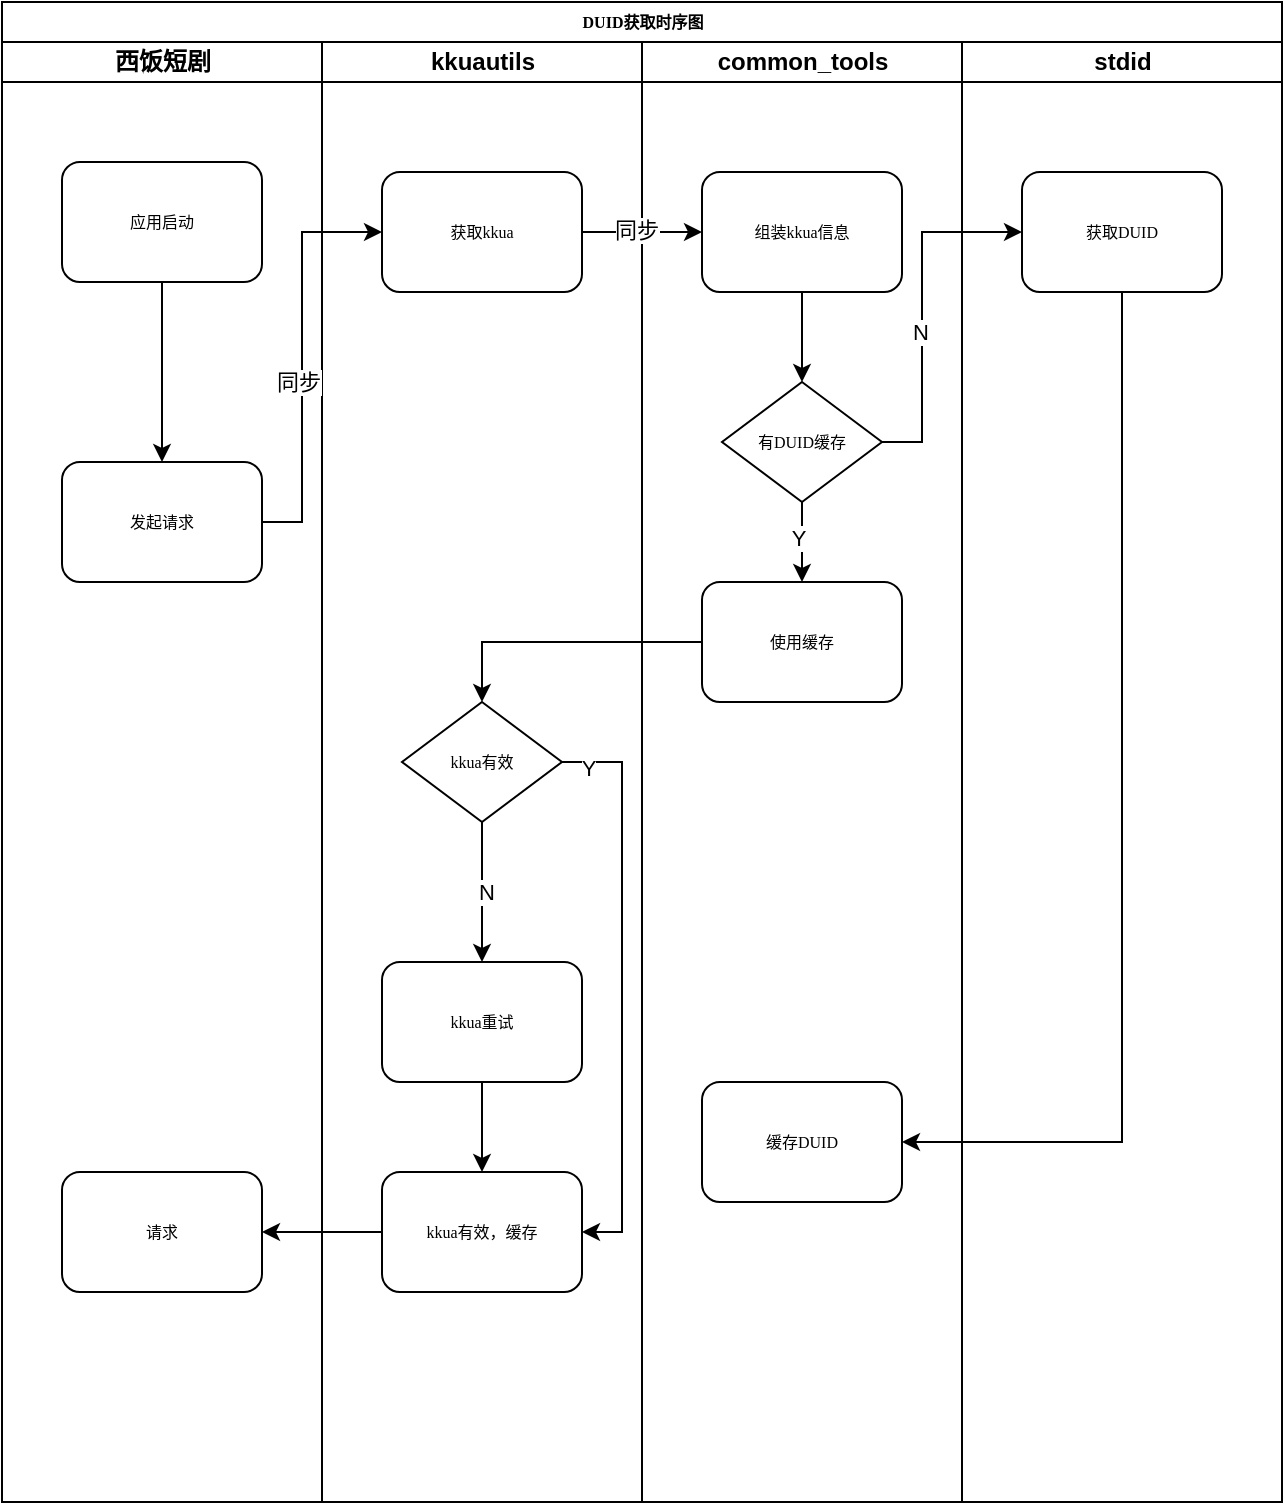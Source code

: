 <mxfile version="25.0.3">
  <diagram name="Page-1" id="74e2e168-ea6b-b213-b513-2b3c1d86103e">
    <mxGraphModel dx="1434" dy="758" grid="1" gridSize="10" guides="1" tooltips="1" connect="1" arrows="1" fold="1" page="1" pageScale="1" pageWidth="1100" pageHeight="850" background="none" math="0" shadow="0">
      <root>
        <mxCell id="0" />
        <mxCell id="1" parent="0" />
        <mxCell id="77e6c97f196da883-1" value="DUID获取时序图" style="swimlane;html=1;childLayout=stackLayout;startSize=20;rounded=0;shadow=0;labelBackgroundColor=none;strokeWidth=1;fontFamily=Verdana;fontSize=8;align=center;" parent="1" vertex="1">
          <mxGeometry x="70" y="40" width="640" height="750" as="geometry" />
        </mxCell>
        <mxCell id="77e6c97f196da883-2" value="西饭短剧" style="swimlane;html=1;startSize=20;" parent="77e6c97f196da883-1" vertex="1">
          <mxGeometry y="20" width="160" height="730" as="geometry" />
        </mxCell>
        <mxCell id="77e6c97f196da883-8" value="发起请求" style="rounded=1;whiteSpace=wrap;html=1;shadow=0;labelBackgroundColor=none;strokeWidth=1;fontFamily=Verdana;fontSize=8;align=center;" parent="77e6c97f196da883-2" vertex="1">
          <mxGeometry x="30" y="210" width="100" height="60" as="geometry" />
        </mxCell>
        <mxCell id="77e6c97f196da883-10" value="请求" style="rounded=1;whiteSpace=wrap;html=1;shadow=0;labelBackgroundColor=none;strokeWidth=1;fontFamily=Verdana;fontSize=8;align=center;" parent="77e6c97f196da883-2" vertex="1">
          <mxGeometry x="30" y="565" width="100" height="60" as="geometry" />
        </mxCell>
        <mxCell id="8pSYp8JBEkeHbIjCnNkc-15" value="" style="edgeStyle=orthogonalEdgeStyle;rounded=0;orthogonalLoop=1;jettySize=auto;html=1;" edge="1" parent="77e6c97f196da883-2" source="8pSYp8JBEkeHbIjCnNkc-13" target="77e6c97f196da883-8">
          <mxGeometry relative="1" as="geometry" />
        </mxCell>
        <mxCell id="8pSYp8JBEkeHbIjCnNkc-13" value="应用启动" style="rounded=1;whiteSpace=wrap;html=1;shadow=0;labelBackgroundColor=none;strokeWidth=1;fontFamily=Verdana;fontSize=8;align=center;" vertex="1" parent="77e6c97f196da883-2">
          <mxGeometry x="30" y="60" width="100" height="60" as="geometry" />
        </mxCell>
        <mxCell id="77e6c97f196da883-3" value="kkuautils" style="swimlane;html=1;startSize=20;" parent="77e6c97f196da883-1" vertex="1">
          <mxGeometry x="160" y="20" width="160" height="730" as="geometry" />
        </mxCell>
        <mxCell id="77e6c97f196da883-11" value="获取kkua" style="rounded=1;whiteSpace=wrap;html=1;shadow=0;labelBackgroundColor=none;strokeWidth=1;fontFamily=Verdana;fontSize=8;align=center;" parent="77e6c97f196da883-3" vertex="1">
          <mxGeometry x="30" y="65" width="100" height="60" as="geometry" />
        </mxCell>
        <mxCell id="8pSYp8JBEkeHbIjCnNkc-12" value="" style="edgeStyle=orthogonalEdgeStyle;rounded=0;orthogonalLoop=1;jettySize=auto;html=1;" edge="1" parent="77e6c97f196da883-3" source="77e6c97f196da883-9" target="8pSYp8JBEkeHbIjCnNkc-11">
          <mxGeometry relative="1" as="geometry" />
        </mxCell>
        <mxCell id="77e6c97f196da883-9" value="kkua重试" style="rounded=1;whiteSpace=wrap;html=1;shadow=0;labelBackgroundColor=none;strokeWidth=1;fontFamily=Verdana;fontSize=8;align=center;" parent="77e6c97f196da883-3" vertex="1">
          <mxGeometry x="30" y="460" width="100" height="60" as="geometry" />
        </mxCell>
        <mxCell id="8pSYp8JBEkeHbIjCnNkc-11" value="kkua有效，缓存" style="rounded=1;whiteSpace=wrap;html=1;shadow=0;labelBackgroundColor=none;strokeWidth=1;fontFamily=Verdana;fontSize=8;align=center;" vertex="1" parent="77e6c97f196da883-3">
          <mxGeometry x="30" y="565" width="100" height="60" as="geometry" />
        </mxCell>
        <mxCell id="8pSYp8JBEkeHbIjCnNkc-19" value="" style="edgeStyle=orthogonalEdgeStyle;rounded=0;orthogonalLoop=1;jettySize=auto;html=1;" edge="1" parent="77e6c97f196da883-3" source="8pSYp8JBEkeHbIjCnNkc-17" target="77e6c97f196da883-9">
          <mxGeometry relative="1" as="geometry" />
        </mxCell>
        <mxCell id="8pSYp8JBEkeHbIjCnNkc-20" value="N" style="edgeLabel;html=1;align=center;verticalAlign=middle;resizable=0;points=[];" vertex="1" connectable="0" parent="8pSYp8JBEkeHbIjCnNkc-19">
          <mxGeometry y="2" relative="1" as="geometry">
            <mxPoint as="offset" />
          </mxGeometry>
        </mxCell>
        <mxCell id="8pSYp8JBEkeHbIjCnNkc-21" style="edgeStyle=orthogonalEdgeStyle;rounded=0;orthogonalLoop=1;jettySize=auto;html=1;entryX=1;entryY=0.5;entryDx=0;entryDy=0;" edge="1" parent="77e6c97f196da883-3" source="8pSYp8JBEkeHbIjCnNkc-17" target="8pSYp8JBEkeHbIjCnNkc-11">
          <mxGeometry relative="1" as="geometry">
            <mxPoint x="140" y="600" as="targetPoint" />
            <Array as="points">
              <mxPoint x="150" y="360" />
              <mxPoint x="150" y="595" />
            </Array>
          </mxGeometry>
        </mxCell>
        <mxCell id="8pSYp8JBEkeHbIjCnNkc-22" value="Y" style="edgeLabel;html=1;align=center;verticalAlign=middle;resizable=0;points=[];" vertex="1" connectable="0" parent="8pSYp8JBEkeHbIjCnNkc-21">
          <mxGeometry x="-0.909" y="-3" relative="1" as="geometry">
            <mxPoint as="offset" />
          </mxGeometry>
        </mxCell>
        <mxCell id="8pSYp8JBEkeHbIjCnNkc-17" value="kkua有效" style="rhombus;whiteSpace=wrap;html=1;rounded=0;shadow=0;labelBackgroundColor=none;strokeWidth=1;fontFamily=Verdana;fontSize=8;align=center;" vertex="1" parent="77e6c97f196da883-3">
          <mxGeometry x="40" y="330" width="80" height="60" as="geometry" />
        </mxCell>
        <mxCell id="77e6c97f196da883-4" value="common_tools" style="swimlane;html=1;startSize=20;" parent="77e6c97f196da883-1" vertex="1">
          <mxGeometry x="320" y="20" width="160" height="730" as="geometry" />
        </mxCell>
        <mxCell id="8pSYp8JBEkeHbIjCnNkc-31" value="" style="edgeStyle=orthogonalEdgeStyle;rounded=0;orthogonalLoop=1;jettySize=auto;html=1;" edge="1" parent="77e6c97f196da883-4" source="8pSYp8JBEkeHbIjCnNkc-1" target="8pSYp8JBEkeHbIjCnNkc-23">
          <mxGeometry relative="1" as="geometry" />
        </mxCell>
        <mxCell id="8pSYp8JBEkeHbIjCnNkc-1" value="组装kkua信息" style="rounded=1;whiteSpace=wrap;html=1;shadow=0;labelBackgroundColor=none;strokeWidth=1;fontFamily=Verdana;fontSize=8;align=center;" vertex="1" parent="77e6c97f196da883-4">
          <mxGeometry x="30" y="65" width="100" height="60" as="geometry" />
        </mxCell>
        <mxCell id="8pSYp8JBEkeHbIjCnNkc-6" value="使用缓存" style="rounded=1;whiteSpace=wrap;html=1;shadow=0;labelBackgroundColor=none;strokeWidth=1;fontFamily=Verdana;fontSize=8;align=center;" vertex="1" parent="77e6c97f196da883-4">
          <mxGeometry x="30" y="270" width="100" height="60" as="geometry" />
        </mxCell>
        <mxCell id="8pSYp8JBEkeHbIjCnNkc-28" style="edgeStyle=orthogonalEdgeStyle;rounded=0;orthogonalLoop=1;jettySize=auto;html=1;entryX=0.5;entryY=0;entryDx=0;entryDy=0;" edge="1" parent="77e6c97f196da883-4" source="8pSYp8JBEkeHbIjCnNkc-23" target="8pSYp8JBEkeHbIjCnNkc-6">
          <mxGeometry relative="1" as="geometry" />
        </mxCell>
        <mxCell id="8pSYp8JBEkeHbIjCnNkc-33" value="Y" style="edgeLabel;html=1;align=center;verticalAlign=middle;resizable=0;points=[];" vertex="1" connectable="0" parent="8pSYp8JBEkeHbIjCnNkc-28">
          <mxGeometry x="-0.1" y="-2" relative="1" as="geometry">
            <mxPoint as="offset" />
          </mxGeometry>
        </mxCell>
        <mxCell id="8pSYp8JBEkeHbIjCnNkc-23" value="有DUID缓存" style="rhombus;whiteSpace=wrap;html=1;rounded=0;shadow=0;labelBackgroundColor=none;strokeWidth=1;fontFamily=Verdana;fontSize=8;align=center;" vertex="1" parent="77e6c97f196da883-4">
          <mxGeometry x="40" y="170" width="80" height="60" as="geometry" />
        </mxCell>
        <mxCell id="8pSYp8JBEkeHbIjCnNkc-26" value="缓存DUID" style="rounded=1;whiteSpace=wrap;html=1;shadow=0;labelBackgroundColor=none;strokeWidth=1;fontFamily=Verdana;fontSize=8;align=center;" vertex="1" parent="77e6c97f196da883-4">
          <mxGeometry x="30" y="520" width="100" height="60" as="geometry" />
        </mxCell>
        <mxCell id="77e6c97f196da883-5" value="stdid" style="swimlane;html=1;startSize=20;" parent="77e6c97f196da883-1" vertex="1">
          <mxGeometry x="480" y="20" width="160" height="730" as="geometry" />
        </mxCell>
        <mxCell id="8pSYp8JBEkeHbIjCnNkc-3" value="获取DUID" style="rounded=1;whiteSpace=wrap;html=1;shadow=0;labelBackgroundColor=none;strokeWidth=1;fontFamily=Verdana;fontSize=8;align=center;" vertex="1" parent="77e6c97f196da883-5">
          <mxGeometry x="30" y="65" width="100" height="60" as="geometry" />
        </mxCell>
        <mxCell id="8pSYp8JBEkeHbIjCnNkc-2" value="" style="edgeStyle=orthogonalEdgeStyle;rounded=0;orthogonalLoop=1;jettySize=auto;html=1;" edge="1" parent="77e6c97f196da883-1" source="77e6c97f196da883-11" target="8pSYp8JBEkeHbIjCnNkc-1">
          <mxGeometry relative="1" as="geometry" />
        </mxCell>
        <mxCell id="8pSYp8JBEkeHbIjCnNkc-10" value="同步" style="edgeLabel;html=1;align=center;verticalAlign=middle;resizable=0;points=[];" vertex="1" connectable="0" parent="8pSYp8JBEkeHbIjCnNkc-2">
          <mxGeometry x="-0.1" y="1" relative="1" as="geometry">
            <mxPoint as="offset" />
          </mxGeometry>
        </mxCell>
        <mxCell id="8pSYp8JBEkeHbIjCnNkc-14" style="edgeStyle=orthogonalEdgeStyle;rounded=0;orthogonalLoop=1;jettySize=auto;html=1;entryX=0;entryY=0.5;entryDx=0;entryDy=0;" edge="1" parent="77e6c97f196da883-1" source="77e6c97f196da883-8" target="77e6c97f196da883-11">
          <mxGeometry relative="1" as="geometry">
            <Array as="points">
              <mxPoint x="150" y="260" />
              <mxPoint x="150" y="115" />
            </Array>
          </mxGeometry>
        </mxCell>
        <mxCell id="8pSYp8JBEkeHbIjCnNkc-16" value="同步" style="edgeLabel;html=1;align=center;verticalAlign=middle;resizable=0;points=[];" vertex="1" connectable="0" parent="8pSYp8JBEkeHbIjCnNkc-14">
          <mxGeometry x="-0.122" y="2" relative="1" as="geometry">
            <mxPoint as="offset" />
          </mxGeometry>
        </mxCell>
        <mxCell id="8pSYp8JBEkeHbIjCnNkc-24" style="edgeStyle=orthogonalEdgeStyle;rounded=0;orthogonalLoop=1;jettySize=auto;html=1;entryX=0;entryY=0.5;entryDx=0;entryDy=0;" edge="1" parent="77e6c97f196da883-1" source="8pSYp8JBEkeHbIjCnNkc-23" target="8pSYp8JBEkeHbIjCnNkc-3">
          <mxGeometry relative="1" as="geometry">
            <Array as="points">
              <mxPoint x="460" y="220" />
              <mxPoint x="460" y="115" />
            </Array>
          </mxGeometry>
        </mxCell>
        <mxCell id="8pSYp8JBEkeHbIjCnNkc-25" value="N" style="edgeLabel;html=1;align=center;verticalAlign=middle;resizable=0;points=[];" vertex="1" connectable="0" parent="8pSYp8JBEkeHbIjCnNkc-24">
          <mxGeometry x="-0.144" y="1" relative="1" as="geometry">
            <mxPoint as="offset" />
          </mxGeometry>
        </mxCell>
        <mxCell id="8pSYp8JBEkeHbIjCnNkc-27" style="edgeStyle=orthogonalEdgeStyle;rounded=0;orthogonalLoop=1;jettySize=auto;html=1;entryX=1;entryY=0.5;entryDx=0;entryDy=0;" edge="1" parent="77e6c97f196da883-1" source="8pSYp8JBEkeHbIjCnNkc-3" target="8pSYp8JBEkeHbIjCnNkc-26">
          <mxGeometry relative="1" as="geometry">
            <Array as="points">
              <mxPoint x="560" y="570" />
            </Array>
          </mxGeometry>
        </mxCell>
        <mxCell id="8pSYp8JBEkeHbIjCnNkc-34" style="edgeStyle=orthogonalEdgeStyle;rounded=0;orthogonalLoop=1;jettySize=auto;html=1;entryX=0.5;entryY=0;entryDx=0;entryDy=0;" edge="1" parent="77e6c97f196da883-1" source="8pSYp8JBEkeHbIjCnNkc-6" target="8pSYp8JBEkeHbIjCnNkc-17">
          <mxGeometry relative="1" as="geometry" />
        </mxCell>
        <mxCell id="8pSYp8JBEkeHbIjCnNkc-36" value="" style="edgeStyle=orthogonalEdgeStyle;rounded=0;orthogonalLoop=1;jettySize=auto;html=1;" edge="1" parent="77e6c97f196da883-1" source="8pSYp8JBEkeHbIjCnNkc-11" target="77e6c97f196da883-10">
          <mxGeometry relative="1" as="geometry" />
        </mxCell>
      </root>
    </mxGraphModel>
  </diagram>
</mxfile>
